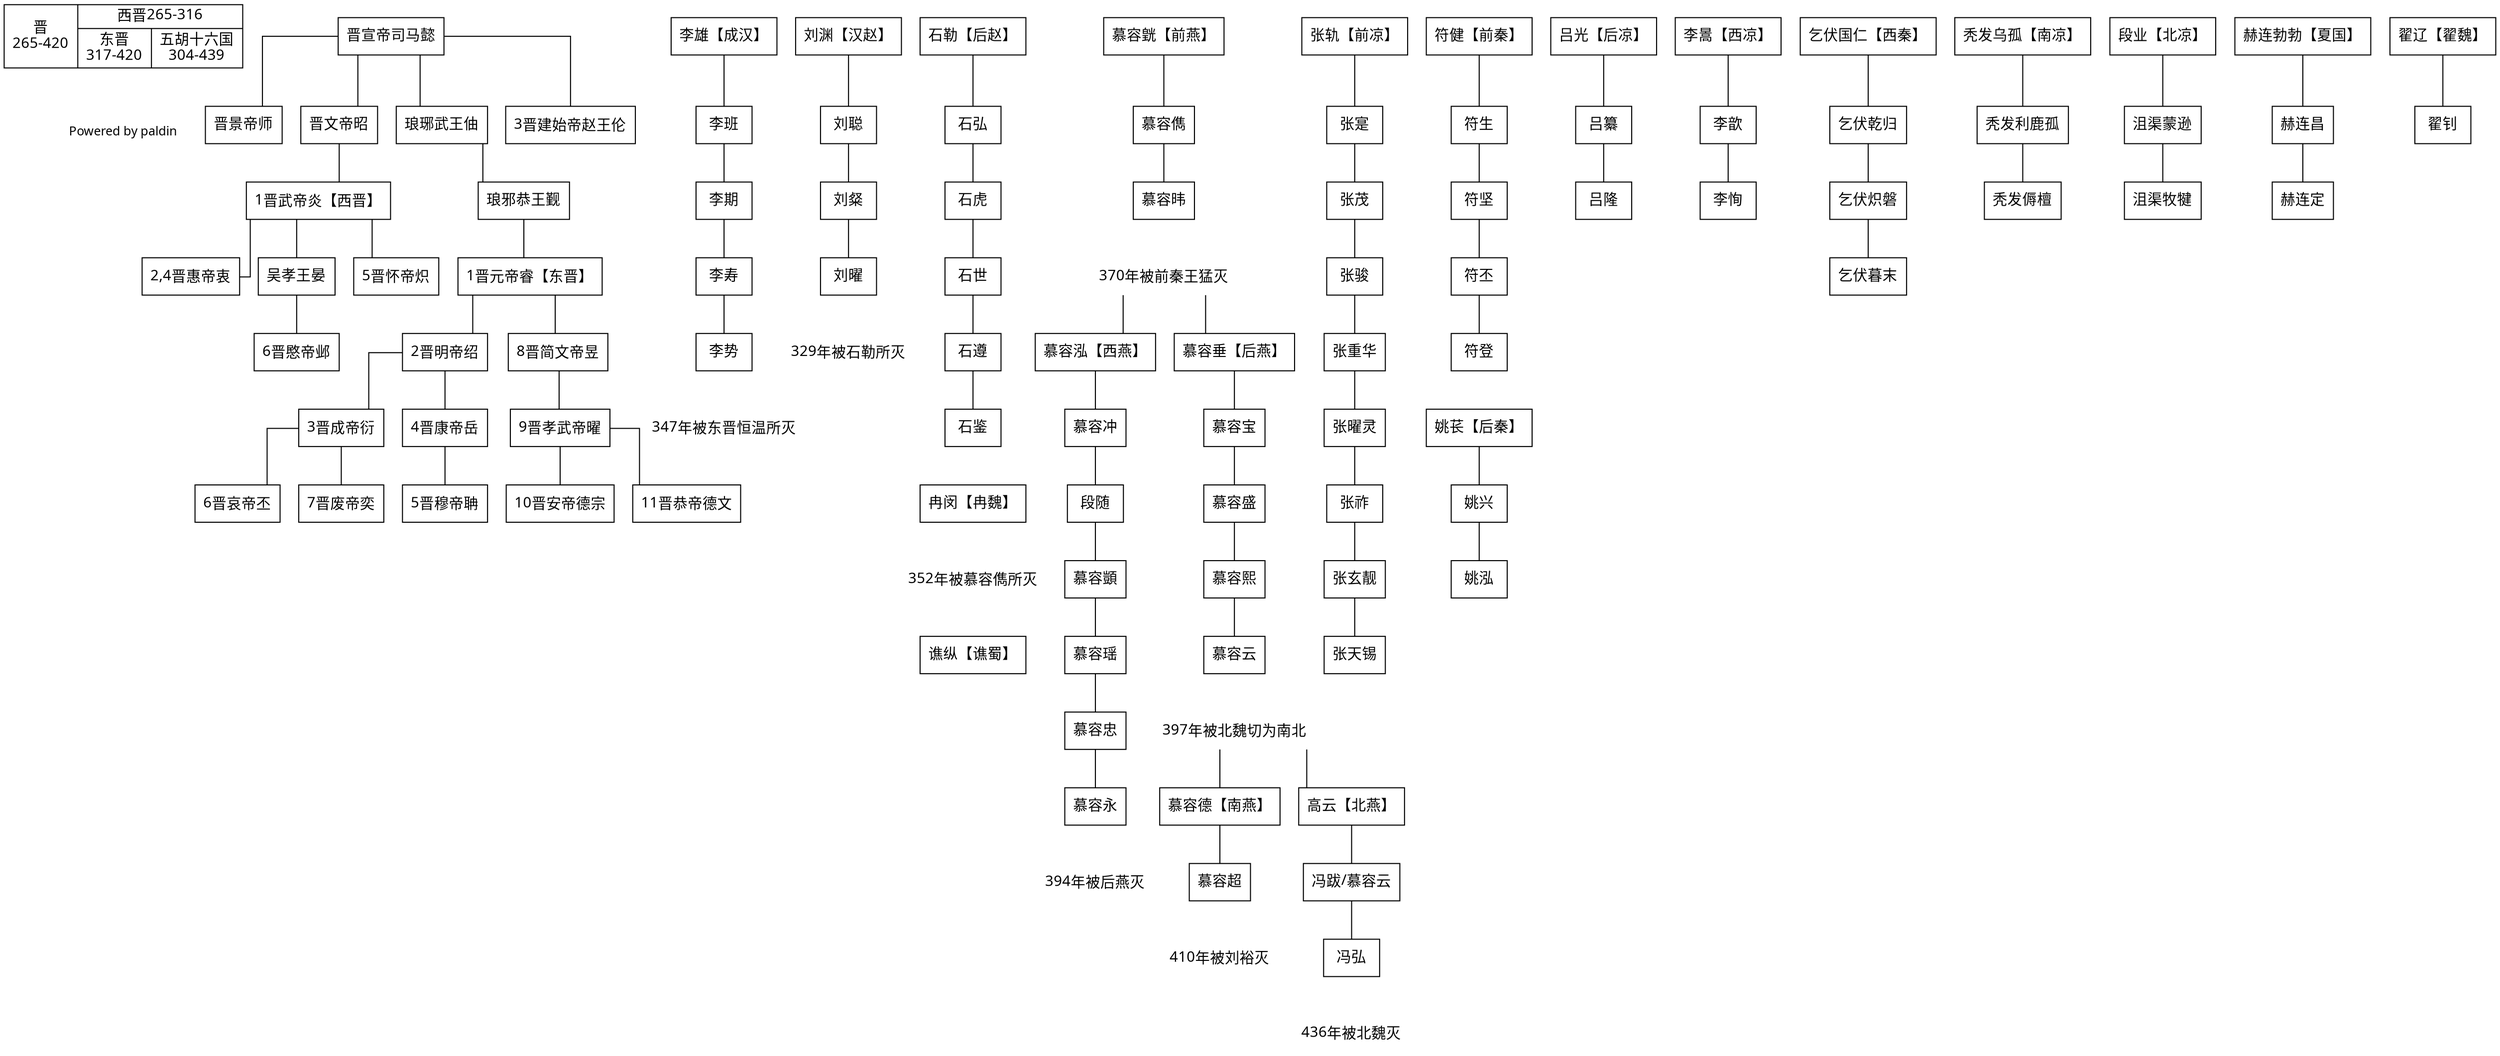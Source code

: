 digraph g {
	edge [dir=none];
	node [shape=rect];
	graph [ splines="ortho"; dpi = 300 ];
	graph [fontname="SimHei"];
	node [shape=plaintext, fontname="SimHei"];
	rankdir="TB";
    //{rank=same; yuandi;lixiong;  liuyuan; shile; zhanggui; lvguang;lihao;tufawugu;duanye;fujian;yaochang;qifuguoren; muronghuang;murongchui;murongde;gaoyun;muronghong;helianbobo;zhailiao;};

    node [shape=record, fontname="SimHei"];
    struct3->copyright[style=invis]; 
    struct3[label="晋\n265-420|{西晋265-316|{东晋\n317-420|五胡十六国\n304-439}}"];
	 
    copyright[label="\nPowered by paldin";fontsize = 12;shape=rect;shape=plaintext]

	xd->jd;
	xd->wd;
	xd->lyww;
	xd->zw;
	wd->wudi;
	lyww->lygw;
    wudi->huidi;
    wudi->wuxiaowang;
    wudi->huaidi;
    lygw->yuandi;
    wuxiaowang->jinmindi;
    yuandi->jinmingdi;
    yuandi->jinjianwendi;
    jinmingdi->jinchengdi;
    jinmingdi->jinkangdi;
    jinjianwendi->jinxiaowudi;
    jinchengdi->jinaidi;
    jinchengdi->jinfeidi;
    jinkangdi->jinmudi;
    jinxiaowudi->jinandi;
    jinxiaowudi->jingongdi;
	
	xd[label="晋宣帝司马懿"];
	jd[label="晋景帝师"];
	wd[label="晋文帝昭"];
	lyww[label="琅琊武王伷"];
	zw[label="3晋建始帝赵王伦"];
	wudi[label="1晋武帝炎【西晋】"];
	lygw[label="琅邪恭王觐"];
	huidi[label="2,4晋惠帝衷"];
	wuxiaowang[label="吴孝王晏"];
	huaidi[label="5晋怀帝炽"];
	yuandi[label="1晋元帝睿【东晋】"];
	jinmindi[label="6晋愍帝邺"];
	jinmingdi[label="2晋明帝绍"];
	jinjianwendi[label="8晋简文帝昱"];
	jinchengdi[label="3晋成帝衍"];
	jinkangdi[label="4晋康帝岳"];
	jinxiaowudi[label="9晋孝武帝曜"];
	jinaidi[label="6晋哀帝丕"];
	jinfeidi[label="7晋废帝奕"];
	jinmudi[label="5晋穆帝聃"];
	jinandi[label="10晋安帝德宗"];
	jingongdi[label="11晋恭帝德文"];

    lixiong->liban;
    liban->liqi;
    liqi->lishou;
    lishou->lishi;
    lishi->huanwenmie[style=invis];
    lixiong[label="李雄【成汉】"];
    liban[label="李班"];
    liqi[label="李期"];
    lishou[label="李寿"];
    lishi[label="李势"];
    huanwenmie[label="347年被东晋恒温所灭",shape=plaintext];
    
    liuyuan->liucong;
    liucong->liucan;
    liucan->liuyao;
    liuyao->shilemie[style=invis];
    liuyuan[label="刘渊【汉赵】"];
    liucong[label="刘聪"];
    liucan[label="刘粲"];
    liuyao[label="刘曜"];
    shilemie[label="329年被石勒所灭";shape=plaintext];
    
    shile->shihong;
    shihong->shihu;
    shihu->shishi;
    shishi->shizun;
    shizun->shijian;
    shile[label="石勒【后赵】"];
    shihong[label="石弘"];
    shihu[label="石虎"];
    shishi[label="石世"];
    shizun[label="石遵"];
    shijian[label="石鉴"];
    
    shijian->ranmin[style=invis]
    ranmin->murongjunmie[style=invis]
    murongjunmie[label="352年被慕容儁所灭";shape=plaintext]
    
    muronghuang->murongjun;
    murongjun->murongwei;
    murongwei->wangmengmie[style=invis]
    muronghuang[label="慕容皝【前燕】"];
    murongjun[label="慕容儁"];
    murongwei[label="慕容𬀩"];
    wangmengmie[label="370年被前秦王猛灭";shape=plaintext]
    wangmengmie->muronghong;
    wangmengmie->murongchui;

    murongjunmie->qiaozong[style=invis]

    zhanggui->zhangshi;
    zhangshi->zhangmao;
    zhangmao->zhangjun;
    zhangjun->zhangchonghua;
    zhangchonghua->zhangyaoling;
    zhangyaoling->zhangzuo;
    zhangzuo->zhangxuanliang;
    zhangxuanliang->zhangtianxi;
    zhanggui[label="张轨【前凉】"];
    zhangshi[label="张寔"];
    zhangmao[label="张茂"];
    zhangjun[label="张骏"];
    zhangchonghua[label="张重华"];
    zhangyaoling[label="张曜灵"];
    zhangzuo[label="张祚"];
    zhangxuanliang[label="张玄靓"];
    zhangtianxi[label="张天锡"];
    
    fujian->fusheng;
    fusheng->fujian1;
    fujian1->fupi;
    fupi->fudeng;
    fujian[label="符健【前秦】"];
    fusheng[label="符生"];
    fujian1[label="符坚"];
    fupi[label="符丕"];
    fudeng[label="符登"];

    fudeng->yaochang[style=invis]

    lvguang->lvzuan;
    lvzuan->lvlong;
    lvguang[label="吕光【后凉】"];
    lvzuan[label="吕纂"];
    lvlong[label="吕隆"];
    
    murongchui->murongbao;
    murongbao->murongsheng;
    murongsheng->murongxi;
    murongxi->murongyun;
    murongyun->beiweimie[style=invis];
    murongchui[label="慕容垂【后燕】"];
    murongbao[label="慕容宝"];
    murongsheng[label="慕容盛"];
    murongxi[label="慕容熙"];
    murongyun[label="慕容云"];
    beiweimie[label="397年被北魏切为南北", shape=plaintext]
    beiweimie->murongde;
    beiweimie->gaoyun;
    
    
    murongde->murongchao;
    murongchao->nanyanbeimie[style=invis];
    murongde[label="慕容德【南燕】"];
    murongchao[label="慕容超"];
    nanyanbeimie[label="410年被刘裕灭", shape=plaintext]

    muronghong->murongchong;
    murongchong->duansui;
    duansui->murongyi;
    murongyi->murongyao;
    murongyao->murongzhong;
    murongzhong->murongyong;
    murongyong->houyanmie[style=invis];
    muronghong[label="慕容泓【西燕】"];
    murongchong[label="慕容冲"];
    duansui[label="段随"];
    murongyi[label="慕容顗"];
    murongyao[label="慕容瑶"];
    murongzhong[label="慕容忠"];
    murongyong[label="慕容永"];
    houyanmie[label="394年被后燕灭", shape=plaintext]
    

    lihao->lixin;
    lixin->lixun;
    lihao[label="李暠【西凉】"];
    lixin[label="李歆"];
    lixun[label="李恂"];

    gaoyun->fengba;
    fengba->fenghong;
    fenghong->beiyanbeimie[style=invis];
    gaoyun[label="高云【北燕】"];
    fengba[label="冯跋/慕容云"];
    fenghong[label="冯弘"];
    beiyanbeimie[label="436年被北魏灭", shape=plaintext]

    yaochang->yaoxing;
    yaoxing->yaohong;
    yaochang[label="姚苌【后秦】"];
    yaoxing[label="姚兴"];
    yaohong[label="姚泓"];

    qifuguoren->qifuqiangui;
    qifuqiangui->qifuchipan;
    qifuchipan->qifumumo;
    qifuguoren[label="乞伏国仁【西秦】"];
    qifuqiangui[label="乞伏乾归"];
    qifuchipan[label="乞伏炽磐"];
    qifumumo[label="乞伏暮末"];

    tufawugu->tufalilugu;
    tufalilugu->tufanutan;
    tufawugu[label="秃发乌孤【南凉】"];
    tufalilugu[label="秃发利鹿孤"];
    tufanutan[label="秃发傉檀"];

    duanye->juqumengxun;
    juqumengxun->juqumujian;
    duanye[label="段业【北凉】"];
    juqumengxun[label="沮渠蒙逊"];
    juqumujian[label="沮渠牧犍"];

    helianbobo->helianchang;
    helianchang->helianding;
    helianbobo[label="赫连勃勃【夏国】"];
    helianchang[label="赫连昌"];
    helianding[label="赫连定"];

    ranmin[label="冉闵【冉魏】"];
    qiaozong[label="谯纵【谯蜀】"];

    zhailiao->zhaizhao;
    zhailiao[label="翟辽【翟魏】"];
    zhaizhao[label="翟钊"];

}
